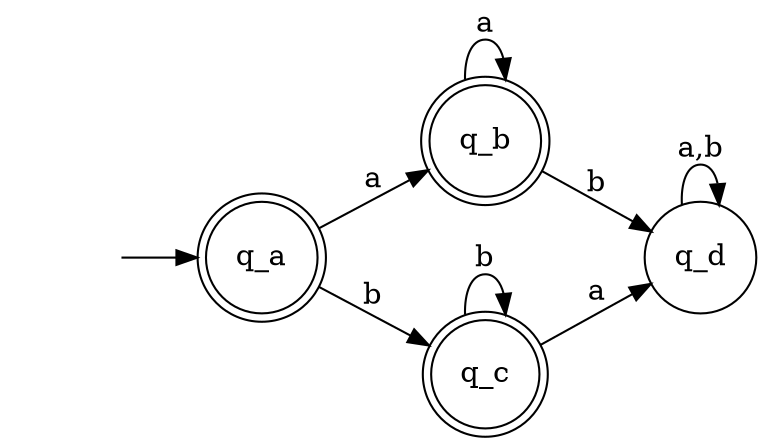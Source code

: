 digraph automata {
    rankdir=LR;
    node [shape=circle];
    edge [style=">=stealth',shorten >=1pt"];
    q_a -> q_b [label="a"];
    q_b -> q_d [label="b"];
    q_a -> q_c [label="b"];
    q_c -> q_c [label="b"];
    q_c -> q_d [label="a"];
    q_b -> q_b [label="a"];
    q_d -> q_d [label="a,b"];
    start [shape=plaintext,label=" "];
    start->q_a;
    q_a [shape=doublecircle];
    q_b [shape=doublecircle];
    q_c [shape=doublecircle];
}

